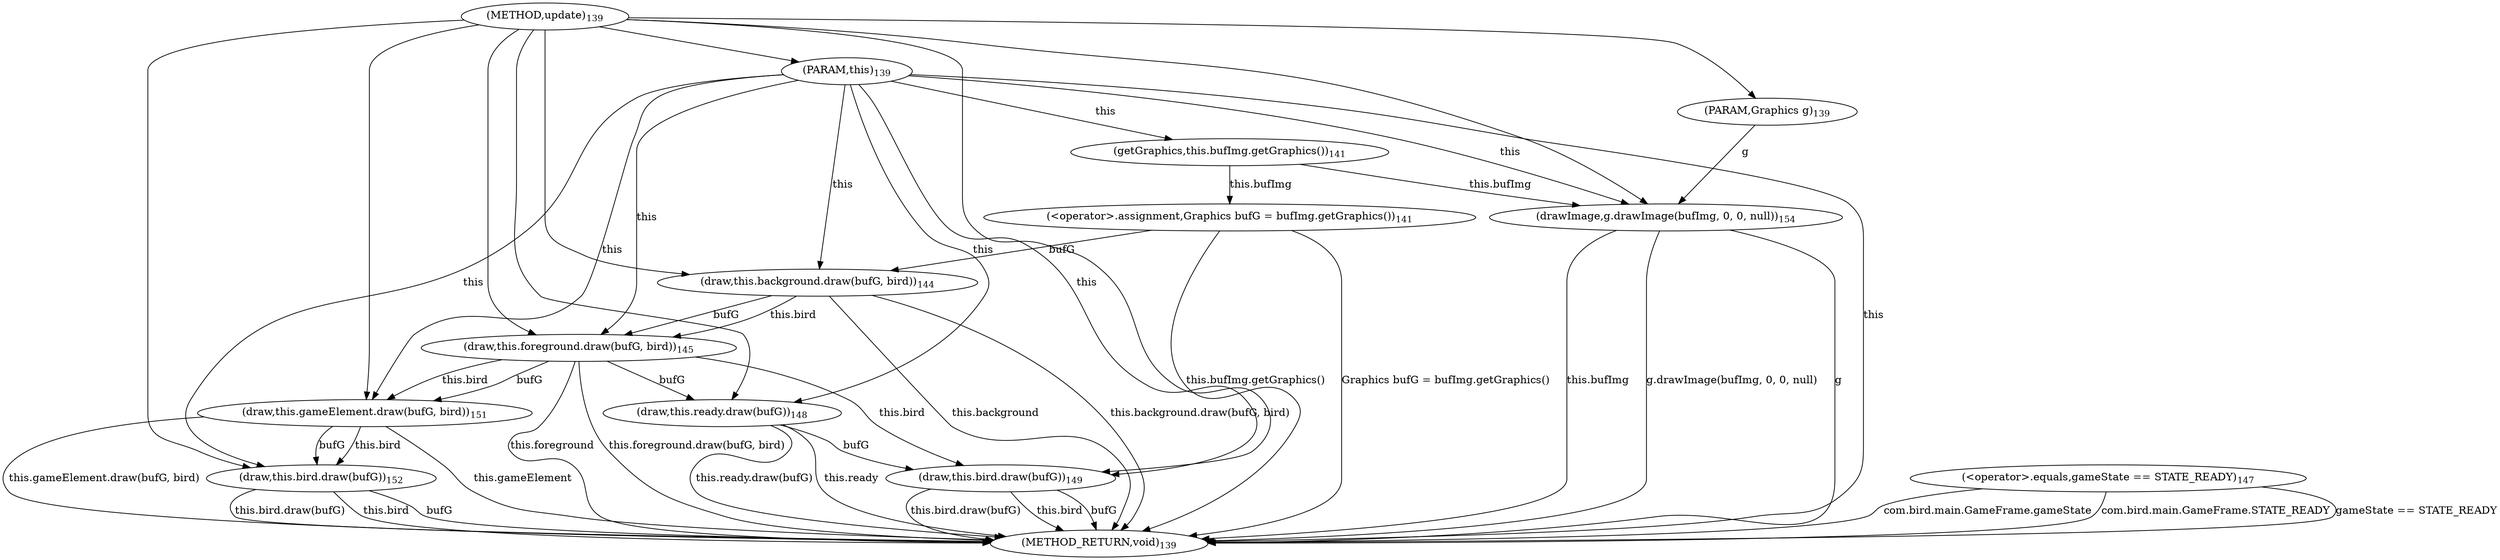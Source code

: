 digraph "update" {  
"915" [label = <(METHOD,update)<SUB>139</SUB>> ]
"986" [label = <(METHOD_RETURN,void)<SUB>139</SUB>> ]
"916" [label = <(PARAM,this)<SUB>139</SUB>> ]
"917" [label = <(PARAM,Graphics g)<SUB>139</SUB>> ]
"920" [label = <(&lt;operator&gt;.assignment,Graphics bufG = bufImg.getGraphics())<SUB>141</SUB>> ]
"926" [label = <(draw,this.background.draw(bufG, bird))<SUB>144</SUB>> ]
"934" [label = <(draw,this.foreground.draw(bufG, bird))<SUB>145</SUB>> ]
"976" [label = <(drawImage,g.drawImage(bufImg, 0, 0, null))<SUB>154</SUB>> ]
"920" [label = <(&lt;operator&gt;.assignment,Graphics bufG = bufImg.getGraphics())<SUB>141</SUB>> ]
"920" [label = <(&lt;operator&gt;.assignment,Graphics bufG = bufImg.getGraphics())<SUB>141</SUB>> ]
"926" [label = <(draw,this.background.draw(bufG, bird))<SUB>144</SUB>> ]
"926" [label = <(draw,this.background.draw(bufG, bird))<SUB>144</SUB>> ]
"926" [label = <(draw,this.background.draw(bufG, bird))<SUB>144</SUB>> ]
"934" [label = <(draw,this.foreground.draw(bufG, bird))<SUB>145</SUB>> ]
"934" [label = <(draw,this.foreground.draw(bufG, bird))<SUB>145</SUB>> ]
"934" [label = <(draw,this.foreground.draw(bufG, bird))<SUB>145</SUB>> ]
"943" [label = <(&lt;operator&gt;.equals,gameState == STATE_READY)<SUB>147</SUB>> ]
"976" [label = <(drawImage,g.drawImage(bufImg, 0, 0, null))<SUB>154</SUB>> ]
"976" [label = <(drawImage,g.drawImage(bufImg, 0, 0, null))<SUB>154</SUB>> ]
"976" [label = <(drawImage,g.drawImage(bufImg, 0, 0, null))<SUB>154</SUB>> ]
"976" [label = <(drawImage,g.drawImage(bufImg, 0, 0, null))<SUB>154</SUB>> ]
"976" [label = <(drawImage,g.drawImage(bufImg, 0, 0, null))<SUB>154</SUB>> ]
"922" [label = <(getGraphics,this.bufImg.getGraphics())<SUB>141</SUB>> ]
"943" [label = <(&lt;operator&gt;.equals,gameState == STATE_READY)<SUB>147</SUB>> ]
"943" [label = <(&lt;operator&gt;.equals,gameState == STATE_READY)<SUB>147</SUB>> ]
"951" [label = <(draw,this.ready.draw(bufG))<SUB>148</SUB>> ]
"956" [label = <(draw,this.bird.draw(bufG))<SUB>149</SUB>> ]
"951" [label = <(draw,this.ready.draw(bufG))<SUB>148</SUB>> ]
"951" [label = <(draw,this.ready.draw(bufG))<SUB>148</SUB>> ]
"956" [label = <(draw,this.bird.draw(bufG))<SUB>149</SUB>> ]
"956" [label = <(draw,this.bird.draw(bufG))<SUB>149</SUB>> ]
"963" [label = <(draw,this.gameElement.draw(bufG, bird))<SUB>151</SUB>> ]
"971" [label = <(draw,this.bird.draw(bufG))<SUB>152</SUB>> ]
"963" [label = <(draw,this.gameElement.draw(bufG, bird))<SUB>151</SUB>> ]
"963" [label = <(draw,this.gameElement.draw(bufG, bird))<SUB>151</SUB>> ]
"963" [label = <(draw,this.gameElement.draw(bufG, bird))<SUB>151</SUB>> ]
"971" [label = <(draw,this.bird.draw(bufG))<SUB>152</SUB>> ]
"971" [label = <(draw,this.bird.draw(bufG))<SUB>152</SUB>> ]
  "916" -> "986"  [ label = "this"] 
  "920" -> "986"  [ label = "this.bufImg.getGraphics()"] 
  "920" -> "986"  [ label = "Graphics bufG = bufImg.getGraphics()"] 
  "926" -> "986"  [ label = "this.background"] 
  "926" -> "986"  [ label = "this.background.draw(bufG, bird)"] 
  "934" -> "986"  [ label = "this.foreground"] 
  "934" -> "986"  [ label = "this.foreground.draw(bufG, bird)"] 
  "943" -> "986"  [ label = "com.bird.main.GameFrame.gameState"] 
  "943" -> "986"  [ label = "com.bird.main.GameFrame.STATE_READY"] 
  "943" -> "986"  [ label = "gameState == STATE_READY"] 
  "963" -> "986"  [ label = "this.gameElement"] 
  "963" -> "986"  [ label = "this.gameElement.draw(bufG, bird)"] 
  "971" -> "986"  [ label = "this.bird"] 
  "971" -> "986"  [ label = "bufG"] 
  "971" -> "986"  [ label = "this.bird.draw(bufG)"] 
  "951" -> "986"  [ label = "this.ready"] 
  "951" -> "986"  [ label = "this.ready.draw(bufG)"] 
  "956" -> "986"  [ label = "this.bird"] 
  "956" -> "986"  [ label = "bufG"] 
  "956" -> "986"  [ label = "this.bird.draw(bufG)"] 
  "976" -> "986"  [ label = "g"] 
  "976" -> "986"  [ label = "this.bufImg"] 
  "976" -> "986"  [ label = "g.drawImage(bufImg, 0, 0, null)"] 
  "915" -> "916" 
  "915" -> "917" 
  "922" -> "920"  [ label = "this.bufImg"] 
  "916" -> "926"  [ label = "this"] 
  "920" -> "926"  [ label = "bufG"] 
  "915" -> "926" 
  "916" -> "934"  [ label = "this"] 
  "926" -> "934"  [ label = "bufG"] 
  "915" -> "934" 
  "926" -> "934"  [ label = "this.bird"] 
  "917" -> "976"  [ label = "g"] 
  "915" -> "976" 
  "916" -> "976"  [ label = "this"] 
  "922" -> "976"  [ label = "this.bufImg"] 
  "916" -> "922"  [ label = "this"] 
  "916" -> "951"  [ label = "this"] 
  "934" -> "951"  [ label = "bufG"] 
  "915" -> "951" 
  "916" -> "956"  [ label = "this"] 
  "934" -> "956"  [ label = "this.bird"] 
  "951" -> "956"  [ label = "bufG"] 
  "915" -> "956" 
  "916" -> "963"  [ label = "this"] 
  "934" -> "963"  [ label = "bufG"] 
  "915" -> "963" 
  "934" -> "963"  [ label = "this.bird"] 
  "916" -> "971"  [ label = "this"] 
  "963" -> "971"  [ label = "this.bird"] 
  "963" -> "971"  [ label = "bufG"] 
  "915" -> "971" 
}
